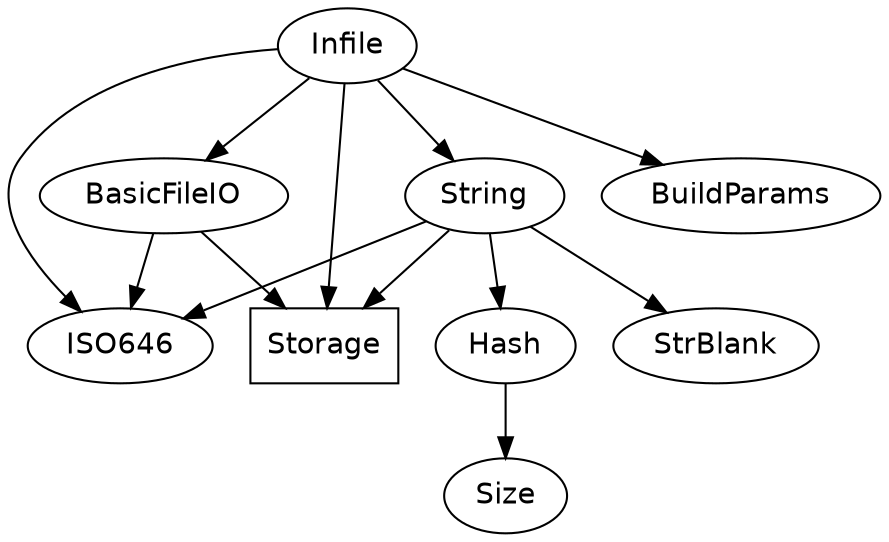 digraph InfileDep {
  node [fontname=helvetica];
  
  Infile -> {
    BasicFileIO BuildParams ISO646 Storage String
  };
  
  BasicFileIO -> {
    ISO646 Storage
  };
    
  ISO646; /* no dependencies */
  
  Storage [shape=box]; /* stdlib */
  
  BuildParams; /* no dependencies */
  
  String -> {
    Hash ISO646 Storage StrBlank
  };
  
  Hash -> {
    Size
  };
  
  Size; /* no dependencies */
  
  StrBlank; /* no dependencies */
  
} /* InfileDep */